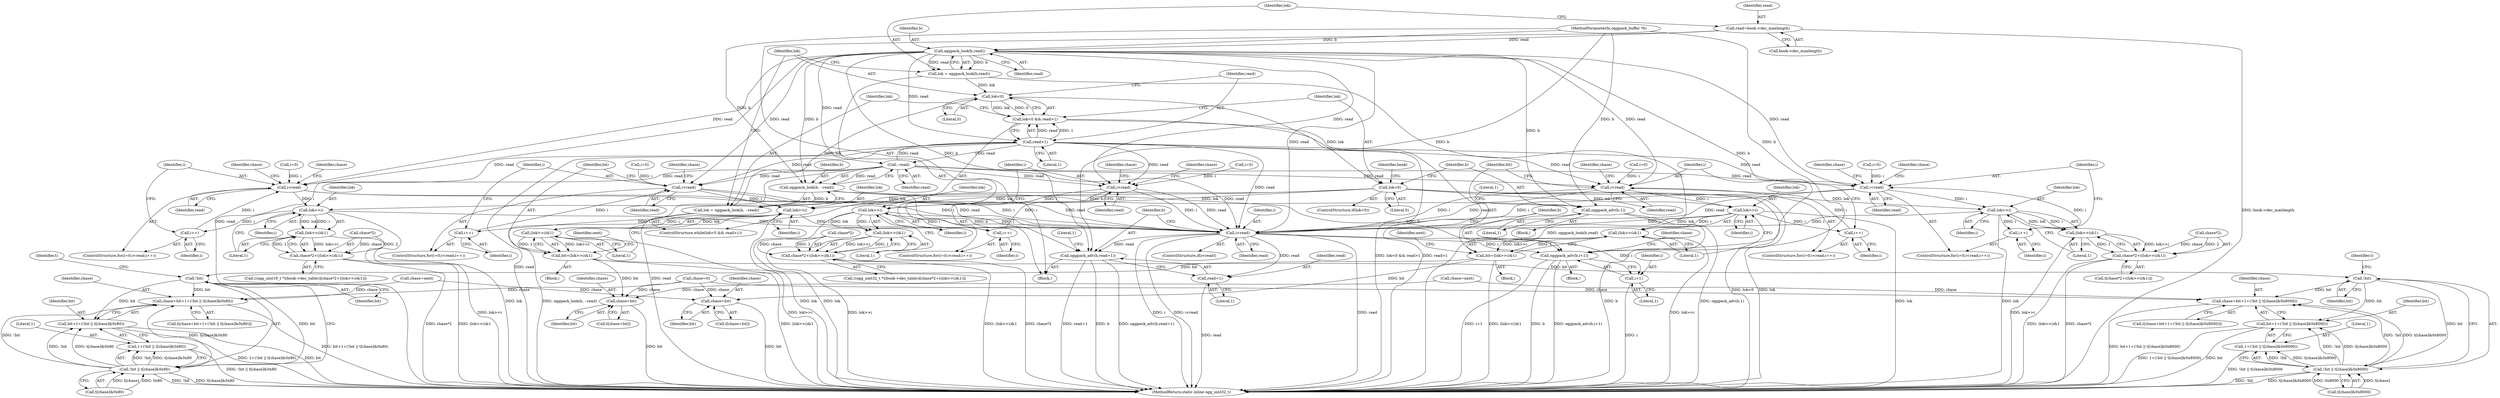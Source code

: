 digraph "0_Android_eeb4e45d5683f88488c083ecf142dc89bc3f0b47_2@API" {
"1000119" [label="(Call,read=book->dec_maxlength)"];
"1000127" [label="(Call,oggpack_look(b,read))"];
"1000125" [label="(Call,lok = oggpack_look(b,read))"];
"1000133" [label="(Call,lok<0)"];
"1000132" [label="(Call,lok<0 && read>1)"];
"1000146" [label="(Call,lok<0)"];
"1000190" [label="(Call,lok>>i)"];
"1000178" [label="(Call,i++)"];
"1000175" [label="(Call,i<read)"];
"1000422" [label="(Call,i<read)"];
"1000426" [label="(Call,oggpack_adv(b,i+1))"];
"1000428" [label="(Call,i+1)"];
"1000433" [label="(Call,oggpack_adv(b,read+1))"];
"1000435" [label="(Call,read+1)"];
"1000189" [label="(Call,(lok>>i)&1)"];
"1000185" [label="(Call,chase*2+((lok>>i)&1))"];
"1000227" [label="(Call,lok>>i)"];
"1000220" [label="(Call,i++)"];
"1000217" [label="(Call,i<read)"];
"1000226" [label="(Call,(lok>>i)&1)"];
"1000224" [label="(Call,bit=(lok>>i)&1)"];
"1000236" [label="(Call,chase+bit)"];
"1000259" [label="(Call,!bit)"];
"1000252" [label="(Call,chase+bit+1+(!bit || t[chase]&0x80))"];
"1000254" [label="(Call,bit+1+(!bit || t[chase]&0x80))"];
"1000258" [label="(Call,!bit || t[chase]&0x80)"];
"1000256" [label="(Call,1+(!bit || t[chase]&0x80))"];
"1000299" [label="(Call,lok>>i)"];
"1000283" [label="(Call,i++)"];
"1000280" [label="(Call,i<read)"];
"1000298" [label="(Call,(lok>>i)&1)"];
"1000294" [label="(Call,chase*2+((lok>>i)&1))"];
"1000336" [label="(Call,lok>>i)"];
"1000329" [label="(Call,i++)"];
"1000326" [label="(Call,i<read)"];
"1000335" [label="(Call,(lok>>i)&1)"];
"1000333" [label="(Call,bit=(lok>>i)&1)"];
"1000345" [label="(Call,chase+bit)"];
"1000368" [label="(Call,!bit)"];
"1000361" [label="(Call,chase+bit+1+(!bit || t[chase]&0x8000))"];
"1000363" [label="(Call,bit+1+(!bit || t[chase]&0x8000))"];
"1000367" [label="(Call,!bit || t[chase]&0x8000)"];
"1000365" [label="(Call,1+(!bit || t[chase]&0x8000))"];
"1000408" [label="(Call,lok>>i)"];
"1000392" [label="(Call,i++)"];
"1000389" [label="(Call,i<read)"];
"1000407" [label="(Call,(lok>>i)&1)"];
"1000403" [label="(Call,chase*2+((lok>>i)&1))"];
"1000136" [label="(Call,read>1)"];
"1000143" [label="(Call,--read)"];
"1000141" [label="(Call,oggpack_look(b, --read))"];
"1000139" [label="(Call,lok = oggpack_look(b, --read))"];
"1000150" [label="(Call,oggpack_adv(b,1))"];
"1000182" [label="(Identifier,chase)"];
"1000326" [label="(Call,i<read)"];
"1000385" [label="(ControlStructure,for(i=0;i<read;i++))"];
"1000128" [label="(Identifier,b)"];
"1000220" [label="(Call,i++)"];
"1000258" [label="(Call,!bit || t[chase]&0x80)"];
"1000151" [label="(Identifier,b)"];
"1000186" [label="(Call,chase*2)"];
"1000257" [label="(Literal,1)"];
"1000362" [label="(Identifier,chase)"];
"1000422" [label="(Call,i<read)"];
"1000137" [label="(Identifier,read)"];
"1000386" [label="(Call,i=0)"];
"1000301" [label="(Identifier,i)"];
"1000380" [label="(Identifier,chase)"];
"1000277" [label="(Call,i=0)"];
"1000141" [label="(Call,oggpack_look(b, --read))"];
"1000213" [label="(ControlStructure,for(i=0;i<read;i++))"];
"1000219" [label="(Identifier,read)"];
"1000271" [label="(Identifier,chase)"];
"1000390" [label="(Identifier,i)"];
"1000346" [label="(Identifier,chase)"];
"1000404" [label="(Call,chase*2)"];
"1000441" [label="(MethodReturn,static inline ogg_uint32_t)"];
"1000146" [label="(Call,lok<0)"];
"1000217" [label="(Call,i<read)"];
"1000178" [label="(Call,i++)"];
"1000410" [label="(Identifier,i)"];
"1000228" [label="(Identifier,lok)"];
"1000233" [label="(Identifier,next)"];
"1000426" [label="(Call,oggpack_adv(b,i+1))"];
"1000115" [label="(Call,chase=0)"];
"1000179" [label="(Identifier,i)"];
"1000176" [label="(Identifier,i)"];
"1000132" [label="(Call,lok<0 && read>1)"];
"1000145" [label="(ControlStructure,if(lok<0))"];
"1000234" [label="(Call,t[chase+bit])"];
"1000328" [label="(Identifier,read)"];
"1000236" [label="(Call,chase+bit)"];
"1000227" [label="(Call,lok>>i)"];
"1000144" [label="(Identifier,read)"];
"1000126" [label="(Identifier,lok)"];
"1000287" [label="(Identifier,chase)"];
"1000334" [label="(Identifier,bit)"];
"1000335" [label="(Call,(lok>>i)&1)"];
"1000177" [label="(Identifier,read)"];
"1000367" [label="(Call,!bit || t[chase]&0x8000)"];
"1000143" [label="(Call,--read)"];
"1000252" [label="(Call,chase+bit+1+(!bit || t[chase]&0x80))"];
"1000256" [label="(Call,1+(!bit || t[chase]&0x80))"];
"1000331" [label="(Block,)"];
"1000171" [label="(ControlStructure,for(i=0;i<read;i++))"];
"1000323" [label="(Call,i=0)"];
"1000189" [label="(Call,(lok>>i)&1)"];
"1000120" [label="(Identifier,read)"];
"1000432" [label="(Identifier,chase)"];
"1000142" [label="(Identifier,b)"];
"1000119" [label="(Call,read=book->dec_maxlength)"];
"1000136" [label="(Call,read>1)"];
"1000309" [label="(Identifier,chase)"];
"1000200" [label="(Identifier,chase)"];
"1000433" [label="(Call,oggpack_adv(b,read+1))"];
"1000423" [label="(Identifier,i)"];
"1000407" [label="(Call,(lok>>i)&1)"];
"1000428" [label="(Call,i+1)"];
"1000149" [label="(Block,)"];
"1000226" [label="(Call,(lok>>i)&1)"];
"1000263" [label="(Identifier,t)"];
"1000365" [label="(Call,1+(!bit || t[chase]&0x8000))"];
"1000288" [label="(Call,((ogg_uint16_t *)(book->dec_table))[chase*2+((lok>>i)&1)])"];
"1000192" [label="(Identifier,i)"];
"1000343" [label="(Call,t[chase+bit])"];
"1000260" [label="(Identifier,bit)"];
"1000361" [label="(Call,chase+bit+1+(!bit || t[chase]&0x8000))"];
"1000425" [label="(Block,)"];
"1000436" [label="(Identifier,read)"];
"1000175" [label="(Call,i<read)"];
"1000250" [label="(Call,t[chase+bit+1+(!bit || t[chase]&0x80)])"];
"1000370" [label="(Call,t[chase]&0x8000)"];
"1000437" [label="(Literal,1)"];
"1000224" [label="(Call,bit=(lok>>i)&1)"];
"1000330" [label="(Identifier,i)"];
"1000427" [label="(Identifier,b)"];
"1000345" [label="(Call,chase+bit)"];
"1000281" [label="(Identifier,i)"];
"1000294" [label="(Call,chase*2+((lok>>i)&1))"];
"1000372" [label="(Identifier,t)"];
"1000222" [label="(Block,)"];
"1000155" [label="(Literal,1)"];
"1000190" [label="(Call,lok>>i)"];
"1000359" [label="(Call,t[chase+bit+1+(!bit || t[chase]&0x8000)])"];
"1000337" [label="(Identifier,lok)"];
"1000148" [label="(Literal,0)"];
"1000147" [label="(Identifier,lok)"];
"1000299" [label="(Call,lok>>i)"];
"1000230" [label="(Literal,1)"];
"1000183" [label="(Call,t[chase*2+((lok>>i)&1)])"];
"1000376" [label="(Call,chase=next)"];
"1000300" [label="(Identifier,lok)"];
"1000133" [label="(Call,lok<0)"];
"1000409" [label="(Identifier,lok)"];
"1000393" [label="(Identifier,i)"];
"1000131" [label="(ControlStructure,while(lok<0 && read>1))"];
"1000127" [label="(Call,oggpack_look(b,read))"];
"1000421" [label="(ControlStructure,if(i<read))"];
"1000282" [label="(Identifier,read)"];
"1000347" [label="(Identifier,bit)"];
"1000329" [label="(Call,i++)"];
"1000253" [label="(Identifier,chase)"];
"1000338" [label="(Identifier,i)"];
"1000283" [label="(Call,i++)"];
"1000368" [label="(Call,!bit)"];
"1000134" [label="(Identifier,lok)"];
"1000280" [label="(Call,i<read)"];
"1000408" [label="(Call,lok>>i)"];
"1000152" [label="(Literal,1)"];
"1000276" [label="(ControlStructure,for(i=0;i<read;i++))"];
"1000150" [label="(Call,oggpack_adv(b,1))"];
"1000336" [label="(Call,lok>>i)"];
"1000259" [label="(Call,!bit)"];
"1000158" [label="(Identifier,book)"];
"1000403" [label="(Call,chase*2+((lok>>i)&1))"];
"1000389" [label="(Call,i<read)"];
"1000121" [label="(Call,book->dec_maxlength)"];
"1000342" [label="(Identifier,next)"];
"1000392" [label="(Call,i++)"];
"1000369" [label="(Identifier,bit)"];
"1000254" [label="(Call,bit+1+(!bit || t[chase]&0x80))"];
"1000364" [label="(Identifier,bit)"];
"1000327" [label="(Identifier,i)"];
"1000139" [label="(Call,lok = oggpack_look(b, --read))"];
"1000221" [label="(Identifier,i)"];
"1000267" [label="(Call,chase=next)"];
"1000191" [label="(Identifier,lok)"];
"1000411" [label="(Literal,1)"];
"1000424" [label="(Identifier,read)"];
"1000284" [label="(Identifier,i)"];
"1000225" [label="(Identifier,bit)"];
"1000295" [label="(Call,chase*2)"];
"1000140" [label="(Identifier,lok)"];
"1000113" [label="(Block,)"];
"1000418" [label="(Identifier,chase)"];
"1000138" [label="(Literal,1)"];
"1000135" [label="(Literal,0)"];
"1000214" [label="(Call,i=0)"];
"1000298" [label="(Call,(lok>>i)&1)"];
"1000391" [label="(Identifier,read)"];
"1000129" [label="(Identifier,read)"];
"1000237" [label="(Identifier,chase)"];
"1000229" [label="(Identifier,i)"];
"1000396" [label="(Identifier,chase)"];
"1000125" [label="(Call,lok = oggpack_look(b,read))"];
"1000112" [label="(MethodParameterIn,oggpack_buffer *b)"];
"1000255" [label="(Identifier,bit)"];
"1000429" [label="(Identifier,i)"];
"1000322" [label="(ControlStructure,for(i=0;i<read;i++))"];
"1000397" [label="(Call,((ogg_uint32_t *)(book->dec_table))[chase*2+((lok>>i)&1)])"];
"1000238" [label="(Identifier,bit)"];
"1000434" [label="(Identifier,b)"];
"1000430" [label="(Literal,1)"];
"1000261" [label="(Call,t[chase]&0x80)"];
"1000440" [label="(Literal,1)"];
"1000218" [label="(Identifier,i)"];
"1000333" [label="(Call,bit=(lok>>i)&1)"];
"1000339" [label="(Literal,1)"];
"1000172" [label="(Call,i=0)"];
"1000185" [label="(Call,chase*2+((lok>>i)&1))"];
"1000193" [label="(Literal,1)"];
"1000363" [label="(Call,bit+1+(!bit || t[chase]&0x8000))"];
"1000435" [label="(Call,read+1)"];
"1000302" [label="(Literal,1)"];
"1000366" [label="(Literal,1)"];
"1000119" -> "1000113"  [label="AST: "];
"1000119" -> "1000121"  [label="CFG: "];
"1000120" -> "1000119"  [label="AST: "];
"1000121" -> "1000119"  [label="AST: "];
"1000126" -> "1000119"  [label="CFG: "];
"1000119" -> "1000441"  [label="DDG: book->dec_maxlength"];
"1000119" -> "1000127"  [label="DDG: read"];
"1000127" -> "1000125"  [label="AST: "];
"1000127" -> "1000129"  [label="CFG: "];
"1000128" -> "1000127"  [label="AST: "];
"1000129" -> "1000127"  [label="AST: "];
"1000125" -> "1000127"  [label="CFG: "];
"1000127" -> "1000441"  [label="DDG: read"];
"1000127" -> "1000125"  [label="DDG: b"];
"1000127" -> "1000125"  [label="DDG: read"];
"1000112" -> "1000127"  [label="DDG: b"];
"1000127" -> "1000136"  [label="DDG: read"];
"1000127" -> "1000141"  [label="DDG: b"];
"1000127" -> "1000143"  [label="DDG: read"];
"1000127" -> "1000150"  [label="DDG: b"];
"1000127" -> "1000175"  [label="DDG: read"];
"1000127" -> "1000217"  [label="DDG: read"];
"1000127" -> "1000280"  [label="DDG: read"];
"1000127" -> "1000326"  [label="DDG: read"];
"1000127" -> "1000389"  [label="DDG: read"];
"1000127" -> "1000422"  [label="DDG: read"];
"1000127" -> "1000426"  [label="DDG: b"];
"1000127" -> "1000433"  [label="DDG: b"];
"1000125" -> "1000113"  [label="AST: "];
"1000126" -> "1000125"  [label="AST: "];
"1000134" -> "1000125"  [label="CFG: "];
"1000125" -> "1000441"  [label="DDG: oggpack_look(b,read)"];
"1000125" -> "1000133"  [label="DDG: lok"];
"1000133" -> "1000132"  [label="AST: "];
"1000133" -> "1000135"  [label="CFG: "];
"1000134" -> "1000133"  [label="AST: "];
"1000135" -> "1000133"  [label="AST: "];
"1000137" -> "1000133"  [label="CFG: "];
"1000132" -> "1000133"  [label="CFG: "];
"1000133" -> "1000132"  [label="DDG: lok"];
"1000133" -> "1000132"  [label="DDG: 0"];
"1000139" -> "1000133"  [label="DDG: lok"];
"1000133" -> "1000146"  [label="DDG: lok"];
"1000132" -> "1000131"  [label="AST: "];
"1000132" -> "1000136"  [label="CFG: "];
"1000136" -> "1000132"  [label="AST: "];
"1000140" -> "1000132"  [label="CFG: "];
"1000147" -> "1000132"  [label="CFG: "];
"1000132" -> "1000441"  [label="DDG: lok<0 && read>1"];
"1000132" -> "1000441"  [label="DDG: read>1"];
"1000136" -> "1000132"  [label="DDG: read"];
"1000136" -> "1000132"  [label="DDG: 1"];
"1000146" -> "1000145"  [label="AST: "];
"1000146" -> "1000148"  [label="CFG: "];
"1000147" -> "1000146"  [label="AST: "];
"1000148" -> "1000146"  [label="AST: "];
"1000151" -> "1000146"  [label="CFG: "];
"1000158" -> "1000146"  [label="CFG: "];
"1000146" -> "1000441"  [label="DDG: lok<0"];
"1000146" -> "1000441"  [label="DDG: lok"];
"1000146" -> "1000190"  [label="DDG: lok"];
"1000146" -> "1000227"  [label="DDG: lok"];
"1000146" -> "1000299"  [label="DDG: lok"];
"1000146" -> "1000336"  [label="DDG: lok"];
"1000146" -> "1000408"  [label="DDG: lok"];
"1000190" -> "1000189"  [label="AST: "];
"1000190" -> "1000192"  [label="CFG: "];
"1000191" -> "1000190"  [label="AST: "];
"1000192" -> "1000190"  [label="AST: "];
"1000193" -> "1000190"  [label="CFG: "];
"1000190" -> "1000441"  [label="DDG: lok"];
"1000190" -> "1000178"  [label="DDG: i"];
"1000190" -> "1000189"  [label="DDG: lok"];
"1000190" -> "1000189"  [label="DDG: i"];
"1000175" -> "1000190"  [label="DDG: i"];
"1000190" -> "1000422"  [label="DDG: i"];
"1000178" -> "1000171"  [label="AST: "];
"1000178" -> "1000179"  [label="CFG: "];
"1000179" -> "1000178"  [label="AST: "];
"1000176" -> "1000178"  [label="CFG: "];
"1000178" -> "1000175"  [label="DDG: i"];
"1000175" -> "1000171"  [label="AST: "];
"1000175" -> "1000177"  [label="CFG: "];
"1000176" -> "1000175"  [label="AST: "];
"1000177" -> "1000175"  [label="AST: "];
"1000182" -> "1000175"  [label="CFG: "];
"1000200" -> "1000175"  [label="CFG: "];
"1000172" -> "1000175"  [label="DDG: i"];
"1000136" -> "1000175"  [label="DDG: read"];
"1000143" -> "1000175"  [label="DDG: read"];
"1000175" -> "1000422"  [label="DDG: i"];
"1000175" -> "1000422"  [label="DDG: read"];
"1000422" -> "1000421"  [label="AST: "];
"1000422" -> "1000424"  [label="CFG: "];
"1000423" -> "1000422"  [label="AST: "];
"1000424" -> "1000422"  [label="AST: "];
"1000427" -> "1000422"  [label="CFG: "];
"1000434" -> "1000422"  [label="CFG: "];
"1000422" -> "1000441"  [label="DDG: i"];
"1000422" -> "1000441"  [label="DDG: i<read"];
"1000422" -> "1000441"  [label="DDG: read"];
"1000227" -> "1000422"  [label="DDG: i"];
"1000299" -> "1000422"  [label="DDG: i"];
"1000408" -> "1000422"  [label="DDG: i"];
"1000326" -> "1000422"  [label="DDG: i"];
"1000326" -> "1000422"  [label="DDG: read"];
"1000217" -> "1000422"  [label="DDG: i"];
"1000217" -> "1000422"  [label="DDG: read"];
"1000336" -> "1000422"  [label="DDG: i"];
"1000389" -> "1000422"  [label="DDG: i"];
"1000389" -> "1000422"  [label="DDG: read"];
"1000280" -> "1000422"  [label="DDG: i"];
"1000280" -> "1000422"  [label="DDG: read"];
"1000136" -> "1000422"  [label="DDG: read"];
"1000143" -> "1000422"  [label="DDG: read"];
"1000422" -> "1000426"  [label="DDG: i"];
"1000422" -> "1000428"  [label="DDG: i"];
"1000422" -> "1000433"  [label="DDG: read"];
"1000422" -> "1000435"  [label="DDG: read"];
"1000426" -> "1000425"  [label="AST: "];
"1000426" -> "1000428"  [label="CFG: "];
"1000427" -> "1000426"  [label="AST: "];
"1000428" -> "1000426"  [label="AST: "];
"1000432" -> "1000426"  [label="CFG: "];
"1000426" -> "1000441"  [label="DDG: i+1"];
"1000426" -> "1000441"  [label="DDG: b"];
"1000426" -> "1000441"  [label="DDG: oggpack_adv(b,i+1)"];
"1000141" -> "1000426"  [label="DDG: b"];
"1000112" -> "1000426"  [label="DDG: b"];
"1000428" -> "1000430"  [label="CFG: "];
"1000429" -> "1000428"  [label="AST: "];
"1000430" -> "1000428"  [label="AST: "];
"1000428" -> "1000441"  [label="DDG: i"];
"1000433" -> "1000113"  [label="AST: "];
"1000433" -> "1000435"  [label="CFG: "];
"1000434" -> "1000433"  [label="AST: "];
"1000435" -> "1000433"  [label="AST: "];
"1000440" -> "1000433"  [label="CFG: "];
"1000433" -> "1000441"  [label="DDG: b"];
"1000433" -> "1000441"  [label="DDG: oggpack_adv(b,read+1)"];
"1000433" -> "1000441"  [label="DDG: read+1"];
"1000141" -> "1000433"  [label="DDG: b"];
"1000112" -> "1000433"  [label="DDG: b"];
"1000435" -> "1000437"  [label="CFG: "];
"1000436" -> "1000435"  [label="AST: "];
"1000437" -> "1000435"  [label="AST: "];
"1000435" -> "1000441"  [label="DDG: read"];
"1000189" -> "1000185"  [label="AST: "];
"1000189" -> "1000193"  [label="CFG: "];
"1000193" -> "1000189"  [label="AST: "];
"1000185" -> "1000189"  [label="CFG: "];
"1000189" -> "1000441"  [label="DDG: lok>>i"];
"1000189" -> "1000185"  [label="DDG: lok>>i"];
"1000189" -> "1000185"  [label="DDG: 1"];
"1000185" -> "1000183"  [label="AST: "];
"1000186" -> "1000185"  [label="AST: "];
"1000183" -> "1000185"  [label="CFG: "];
"1000185" -> "1000441"  [label="DDG: chase*2"];
"1000185" -> "1000441"  [label="DDG: (lok>>i)&1"];
"1000186" -> "1000185"  [label="DDG: chase"];
"1000186" -> "1000185"  [label="DDG: 2"];
"1000227" -> "1000226"  [label="AST: "];
"1000227" -> "1000229"  [label="CFG: "];
"1000228" -> "1000227"  [label="AST: "];
"1000229" -> "1000227"  [label="AST: "];
"1000230" -> "1000227"  [label="CFG: "];
"1000227" -> "1000441"  [label="DDG: lok"];
"1000227" -> "1000220"  [label="DDG: i"];
"1000227" -> "1000226"  [label="DDG: lok"];
"1000227" -> "1000226"  [label="DDG: i"];
"1000217" -> "1000227"  [label="DDG: i"];
"1000220" -> "1000213"  [label="AST: "];
"1000220" -> "1000221"  [label="CFG: "];
"1000221" -> "1000220"  [label="AST: "];
"1000218" -> "1000220"  [label="CFG: "];
"1000220" -> "1000217"  [label="DDG: i"];
"1000217" -> "1000213"  [label="AST: "];
"1000217" -> "1000219"  [label="CFG: "];
"1000218" -> "1000217"  [label="AST: "];
"1000219" -> "1000217"  [label="AST: "];
"1000225" -> "1000217"  [label="CFG: "];
"1000271" -> "1000217"  [label="CFG: "];
"1000214" -> "1000217"  [label="DDG: i"];
"1000136" -> "1000217"  [label="DDG: read"];
"1000143" -> "1000217"  [label="DDG: read"];
"1000226" -> "1000224"  [label="AST: "];
"1000226" -> "1000230"  [label="CFG: "];
"1000230" -> "1000226"  [label="AST: "];
"1000224" -> "1000226"  [label="CFG: "];
"1000226" -> "1000441"  [label="DDG: lok>>i"];
"1000226" -> "1000224"  [label="DDG: lok>>i"];
"1000226" -> "1000224"  [label="DDG: 1"];
"1000224" -> "1000222"  [label="AST: "];
"1000225" -> "1000224"  [label="AST: "];
"1000233" -> "1000224"  [label="CFG: "];
"1000224" -> "1000441"  [label="DDG: (lok>>i)&1"];
"1000224" -> "1000236"  [label="DDG: bit"];
"1000224" -> "1000259"  [label="DDG: bit"];
"1000236" -> "1000234"  [label="AST: "];
"1000236" -> "1000238"  [label="CFG: "];
"1000237" -> "1000236"  [label="AST: "];
"1000238" -> "1000236"  [label="AST: "];
"1000234" -> "1000236"  [label="CFG: "];
"1000236" -> "1000441"  [label="DDG: bit"];
"1000267" -> "1000236"  [label="DDG: chase"];
"1000115" -> "1000236"  [label="DDG: chase"];
"1000259" -> "1000258"  [label="AST: "];
"1000259" -> "1000260"  [label="CFG: "];
"1000260" -> "1000259"  [label="AST: "];
"1000263" -> "1000259"  [label="CFG: "];
"1000258" -> "1000259"  [label="CFG: "];
"1000259" -> "1000252"  [label="DDG: bit"];
"1000259" -> "1000254"  [label="DDG: bit"];
"1000259" -> "1000258"  [label="DDG: bit"];
"1000252" -> "1000250"  [label="AST: "];
"1000252" -> "1000254"  [label="CFG: "];
"1000253" -> "1000252"  [label="AST: "];
"1000254" -> "1000252"  [label="AST: "];
"1000250" -> "1000252"  [label="CFG: "];
"1000252" -> "1000441"  [label="DDG: bit+1+(!bit || t[chase]&0x80)"];
"1000267" -> "1000252"  [label="DDG: chase"];
"1000115" -> "1000252"  [label="DDG: chase"];
"1000258" -> "1000252"  [label="DDG: !bit"];
"1000258" -> "1000252"  [label="DDG: t[chase]&0x80"];
"1000254" -> "1000256"  [label="CFG: "];
"1000255" -> "1000254"  [label="AST: "];
"1000256" -> "1000254"  [label="AST: "];
"1000254" -> "1000441"  [label="DDG: bit"];
"1000254" -> "1000441"  [label="DDG: 1+(!bit || t[chase]&0x80)"];
"1000258" -> "1000254"  [label="DDG: !bit"];
"1000258" -> "1000254"  [label="DDG: t[chase]&0x80"];
"1000258" -> "1000256"  [label="AST: "];
"1000258" -> "1000261"  [label="CFG: "];
"1000261" -> "1000258"  [label="AST: "];
"1000256" -> "1000258"  [label="CFG: "];
"1000258" -> "1000441"  [label="DDG: !bit"];
"1000258" -> "1000441"  [label="DDG: t[chase]&0x80"];
"1000258" -> "1000256"  [label="DDG: !bit"];
"1000258" -> "1000256"  [label="DDG: t[chase]&0x80"];
"1000261" -> "1000258"  [label="DDG: t[chase]"];
"1000261" -> "1000258"  [label="DDG: 0x80"];
"1000257" -> "1000256"  [label="AST: "];
"1000256" -> "1000441"  [label="DDG: !bit || t[chase]&0x80"];
"1000299" -> "1000298"  [label="AST: "];
"1000299" -> "1000301"  [label="CFG: "];
"1000300" -> "1000299"  [label="AST: "];
"1000301" -> "1000299"  [label="AST: "];
"1000302" -> "1000299"  [label="CFG: "];
"1000299" -> "1000441"  [label="DDG: lok"];
"1000299" -> "1000283"  [label="DDG: i"];
"1000299" -> "1000298"  [label="DDG: lok"];
"1000299" -> "1000298"  [label="DDG: i"];
"1000280" -> "1000299"  [label="DDG: i"];
"1000283" -> "1000276"  [label="AST: "];
"1000283" -> "1000284"  [label="CFG: "];
"1000284" -> "1000283"  [label="AST: "];
"1000281" -> "1000283"  [label="CFG: "];
"1000283" -> "1000280"  [label="DDG: i"];
"1000280" -> "1000276"  [label="AST: "];
"1000280" -> "1000282"  [label="CFG: "];
"1000281" -> "1000280"  [label="AST: "];
"1000282" -> "1000280"  [label="AST: "];
"1000287" -> "1000280"  [label="CFG: "];
"1000309" -> "1000280"  [label="CFG: "];
"1000277" -> "1000280"  [label="DDG: i"];
"1000136" -> "1000280"  [label="DDG: read"];
"1000143" -> "1000280"  [label="DDG: read"];
"1000298" -> "1000294"  [label="AST: "];
"1000298" -> "1000302"  [label="CFG: "];
"1000302" -> "1000298"  [label="AST: "];
"1000294" -> "1000298"  [label="CFG: "];
"1000298" -> "1000441"  [label="DDG: lok>>i"];
"1000298" -> "1000294"  [label="DDG: lok>>i"];
"1000298" -> "1000294"  [label="DDG: 1"];
"1000294" -> "1000288"  [label="AST: "];
"1000295" -> "1000294"  [label="AST: "];
"1000288" -> "1000294"  [label="CFG: "];
"1000294" -> "1000441"  [label="DDG: (lok>>i)&1"];
"1000294" -> "1000441"  [label="DDG: chase*2"];
"1000295" -> "1000294"  [label="DDG: chase"];
"1000295" -> "1000294"  [label="DDG: 2"];
"1000336" -> "1000335"  [label="AST: "];
"1000336" -> "1000338"  [label="CFG: "];
"1000337" -> "1000336"  [label="AST: "];
"1000338" -> "1000336"  [label="AST: "];
"1000339" -> "1000336"  [label="CFG: "];
"1000336" -> "1000441"  [label="DDG: lok"];
"1000336" -> "1000329"  [label="DDG: i"];
"1000336" -> "1000335"  [label="DDG: lok"];
"1000336" -> "1000335"  [label="DDG: i"];
"1000326" -> "1000336"  [label="DDG: i"];
"1000329" -> "1000322"  [label="AST: "];
"1000329" -> "1000330"  [label="CFG: "];
"1000330" -> "1000329"  [label="AST: "];
"1000327" -> "1000329"  [label="CFG: "];
"1000329" -> "1000326"  [label="DDG: i"];
"1000326" -> "1000322"  [label="AST: "];
"1000326" -> "1000328"  [label="CFG: "];
"1000327" -> "1000326"  [label="AST: "];
"1000328" -> "1000326"  [label="AST: "];
"1000334" -> "1000326"  [label="CFG: "];
"1000380" -> "1000326"  [label="CFG: "];
"1000323" -> "1000326"  [label="DDG: i"];
"1000136" -> "1000326"  [label="DDG: read"];
"1000143" -> "1000326"  [label="DDG: read"];
"1000335" -> "1000333"  [label="AST: "];
"1000335" -> "1000339"  [label="CFG: "];
"1000339" -> "1000335"  [label="AST: "];
"1000333" -> "1000335"  [label="CFG: "];
"1000335" -> "1000441"  [label="DDG: lok>>i"];
"1000335" -> "1000333"  [label="DDG: lok>>i"];
"1000335" -> "1000333"  [label="DDG: 1"];
"1000333" -> "1000331"  [label="AST: "];
"1000334" -> "1000333"  [label="AST: "];
"1000342" -> "1000333"  [label="CFG: "];
"1000333" -> "1000441"  [label="DDG: (lok>>i)&1"];
"1000333" -> "1000345"  [label="DDG: bit"];
"1000333" -> "1000368"  [label="DDG: bit"];
"1000345" -> "1000343"  [label="AST: "];
"1000345" -> "1000347"  [label="CFG: "];
"1000346" -> "1000345"  [label="AST: "];
"1000347" -> "1000345"  [label="AST: "];
"1000343" -> "1000345"  [label="CFG: "];
"1000345" -> "1000441"  [label="DDG: bit"];
"1000376" -> "1000345"  [label="DDG: chase"];
"1000115" -> "1000345"  [label="DDG: chase"];
"1000368" -> "1000367"  [label="AST: "];
"1000368" -> "1000369"  [label="CFG: "];
"1000369" -> "1000368"  [label="AST: "];
"1000372" -> "1000368"  [label="CFG: "];
"1000367" -> "1000368"  [label="CFG: "];
"1000368" -> "1000361"  [label="DDG: bit"];
"1000368" -> "1000363"  [label="DDG: bit"];
"1000368" -> "1000367"  [label="DDG: bit"];
"1000361" -> "1000359"  [label="AST: "];
"1000361" -> "1000363"  [label="CFG: "];
"1000362" -> "1000361"  [label="AST: "];
"1000363" -> "1000361"  [label="AST: "];
"1000359" -> "1000361"  [label="CFG: "];
"1000361" -> "1000441"  [label="DDG: bit+1+(!bit || t[chase]&0x8000)"];
"1000376" -> "1000361"  [label="DDG: chase"];
"1000115" -> "1000361"  [label="DDG: chase"];
"1000367" -> "1000361"  [label="DDG: !bit"];
"1000367" -> "1000361"  [label="DDG: t[chase]&0x8000"];
"1000363" -> "1000365"  [label="CFG: "];
"1000364" -> "1000363"  [label="AST: "];
"1000365" -> "1000363"  [label="AST: "];
"1000363" -> "1000441"  [label="DDG: 1+(!bit || t[chase]&0x8000)"];
"1000363" -> "1000441"  [label="DDG: bit"];
"1000367" -> "1000363"  [label="DDG: !bit"];
"1000367" -> "1000363"  [label="DDG: t[chase]&0x8000"];
"1000367" -> "1000365"  [label="AST: "];
"1000367" -> "1000370"  [label="CFG: "];
"1000370" -> "1000367"  [label="AST: "];
"1000365" -> "1000367"  [label="CFG: "];
"1000367" -> "1000441"  [label="DDG: t[chase]&0x8000"];
"1000367" -> "1000441"  [label="DDG: !bit"];
"1000367" -> "1000365"  [label="DDG: !bit"];
"1000367" -> "1000365"  [label="DDG: t[chase]&0x8000"];
"1000370" -> "1000367"  [label="DDG: t[chase]"];
"1000370" -> "1000367"  [label="DDG: 0x8000"];
"1000366" -> "1000365"  [label="AST: "];
"1000365" -> "1000441"  [label="DDG: !bit || t[chase]&0x8000"];
"1000408" -> "1000407"  [label="AST: "];
"1000408" -> "1000410"  [label="CFG: "];
"1000409" -> "1000408"  [label="AST: "];
"1000410" -> "1000408"  [label="AST: "];
"1000411" -> "1000408"  [label="CFG: "];
"1000408" -> "1000441"  [label="DDG: lok"];
"1000408" -> "1000392"  [label="DDG: i"];
"1000408" -> "1000407"  [label="DDG: lok"];
"1000408" -> "1000407"  [label="DDG: i"];
"1000389" -> "1000408"  [label="DDG: i"];
"1000392" -> "1000385"  [label="AST: "];
"1000392" -> "1000393"  [label="CFG: "];
"1000393" -> "1000392"  [label="AST: "];
"1000390" -> "1000392"  [label="CFG: "];
"1000392" -> "1000389"  [label="DDG: i"];
"1000389" -> "1000385"  [label="AST: "];
"1000389" -> "1000391"  [label="CFG: "];
"1000390" -> "1000389"  [label="AST: "];
"1000391" -> "1000389"  [label="AST: "];
"1000396" -> "1000389"  [label="CFG: "];
"1000418" -> "1000389"  [label="CFG: "];
"1000386" -> "1000389"  [label="DDG: i"];
"1000136" -> "1000389"  [label="DDG: read"];
"1000143" -> "1000389"  [label="DDG: read"];
"1000407" -> "1000403"  [label="AST: "];
"1000407" -> "1000411"  [label="CFG: "];
"1000411" -> "1000407"  [label="AST: "];
"1000403" -> "1000407"  [label="CFG: "];
"1000407" -> "1000441"  [label="DDG: lok>>i"];
"1000407" -> "1000403"  [label="DDG: lok>>i"];
"1000407" -> "1000403"  [label="DDG: 1"];
"1000403" -> "1000397"  [label="AST: "];
"1000404" -> "1000403"  [label="AST: "];
"1000397" -> "1000403"  [label="CFG: "];
"1000403" -> "1000441"  [label="DDG: chase*2"];
"1000403" -> "1000441"  [label="DDG: (lok>>i)&1"];
"1000404" -> "1000403"  [label="DDG: chase"];
"1000404" -> "1000403"  [label="DDG: 2"];
"1000136" -> "1000138"  [label="CFG: "];
"1000137" -> "1000136"  [label="AST: "];
"1000138" -> "1000136"  [label="AST: "];
"1000136" -> "1000441"  [label="DDG: read"];
"1000143" -> "1000136"  [label="DDG: read"];
"1000136" -> "1000143"  [label="DDG: read"];
"1000143" -> "1000141"  [label="AST: "];
"1000143" -> "1000144"  [label="CFG: "];
"1000144" -> "1000143"  [label="AST: "];
"1000141" -> "1000143"  [label="CFG: "];
"1000143" -> "1000441"  [label="DDG: read"];
"1000143" -> "1000141"  [label="DDG: read"];
"1000141" -> "1000139"  [label="AST: "];
"1000142" -> "1000141"  [label="AST: "];
"1000139" -> "1000141"  [label="CFG: "];
"1000141" -> "1000139"  [label="DDG: b"];
"1000112" -> "1000141"  [label="DDG: b"];
"1000141" -> "1000150"  [label="DDG: b"];
"1000139" -> "1000131"  [label="AST: "];
"1000140" -> "1000139"  [label="AST: "];
"1000134" -> "1000139"  [label="CFG: "];
"1000139" -> "1000441"  [label="DDG: oggpack_look(b, --read)"];
"1000150" -> "1000149"  [label="AST: "];
"1000150" -> "1000152"  [label="CFG: "];
"1000151" -> "1000150"  [label="AST: "];
"1000152" -> "1000150"  [label="AST: "];
"1000155" -> "1000150"  [label="CFG: "];
"1000150" -> "1000441"  [label="DDG: b"];
"1000150" -> "1000441"  [label="DDG: oggpack_adv(b,1)"];
"1000112" -> "1000150"  [label="DDG: b"];
}
